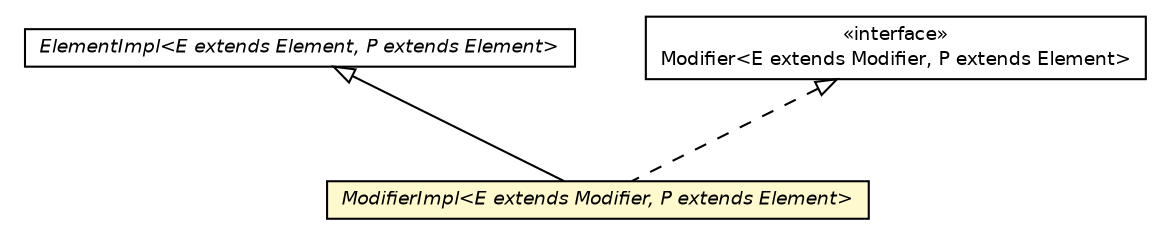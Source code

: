 #!/usr/local/bin/dot
#
# Class diagram 
# Generated by UMLGraph version 5.2 (http://www.umlgraph.org/)
#

digraph G {
	edge [fontname="Helvetica",fontsize=10,labelfontname="Helvetica",labelfontsize=10];
	node [fontname="Helvetica",fontsize=10,shape=plaintext];
	nodesep=0.25;
	ranksep=0.5;
	// chameleon.core.element.ElementImpl<E extends chameleon.core.element.Element, P extends chameleon.core.element.Element>
	c15213 [label=<<table title="chameleon.core.element.ElementImpl" border="0" cellborder="1" cellspacing="0" cellpadding="2" port="p" href="../element/ElementImpl.html">
		<tr><td><table border="0" cellspacing="0" cellpadding="1">
<tr><td align="center" balign="center"><font face="Helvetica-Oblique"> ElementImpl&lt;E extends Element, P extends Element&gt; </font></td></tr>
		</table></td></tr>
		</table>>, fontname="Helvetica", fontcolor="black", fontsize=9.0];
	// chameleon.core.modifier.ModifierImpl<E extends chameleon.core.modifier.Modifier, P extends chameleon.core.element.Element>
	c15266 [label=<<table title="chameleon.core.modifier.ModifierImpl" border="0" cellborder="1" cellspacing="0" cellpadding="2" port="p" bgcolor="lemonChiffon" href="./ModifierImpl.html">
		<tr><td><table border="0" cellspacing="0" cellpadding="1">
<tr><td align="center" balign="center"><font face="Helvetica-Oblique"> ModifierImpl&lt;E extends Modifier, P extends Element&gt; </font></td></tr>
		</table></td></tr>
		</table>>, fontname="Helvetica", fontcolor="black", fontsize=9.0];
	// chameleon.core.modifier.Modifier<E extends chameleon.core.modifier.Modifier, P extends chameleon.core.element.Element>
	c15267 [label=<<table title="chameleon.core.modifier.Modifier" border="0" cellborder="1" cellspacing="0" cellpadding="2" port="p" href="./Modifier.html">
		<tr><td><table border="0" cellspacing="0" cellpadding="1">
<tr><td align="center" balign="center"> &#171;interface&#187; </td></tr>
<tr><td align="center" balign="center"> Modifier&lt;E extends Modifier, P extends Element&gt; </td></tr>
		</table></td></tr>
		</table>>, fontname="Helvetica", fontcolor="black", fontsize=9.0];
	//chameleon.core.modifier.ModifierImpl<E extends chameleon.core.modifier.Modifier, P extends chameleon.core.element.Element> extends chameleon.core.element.ElementImpl<E, P>
	c15213:p -> c15266:p [dir=back,arrowtail=empty];
	//chameleon.core.modifier.ModifierImpl<E extends chameleon.core.modifier.Modifier, P extends chameleon.core.element.Element> implements chameleon.core.modifier.Modifier<E extends chameleon.core.modifier.Modifier, P extends chameleon.core.element.Element>
	c15267:p -> c15266:p [dir=back,arrowtail=empty,style=dashed];
}

